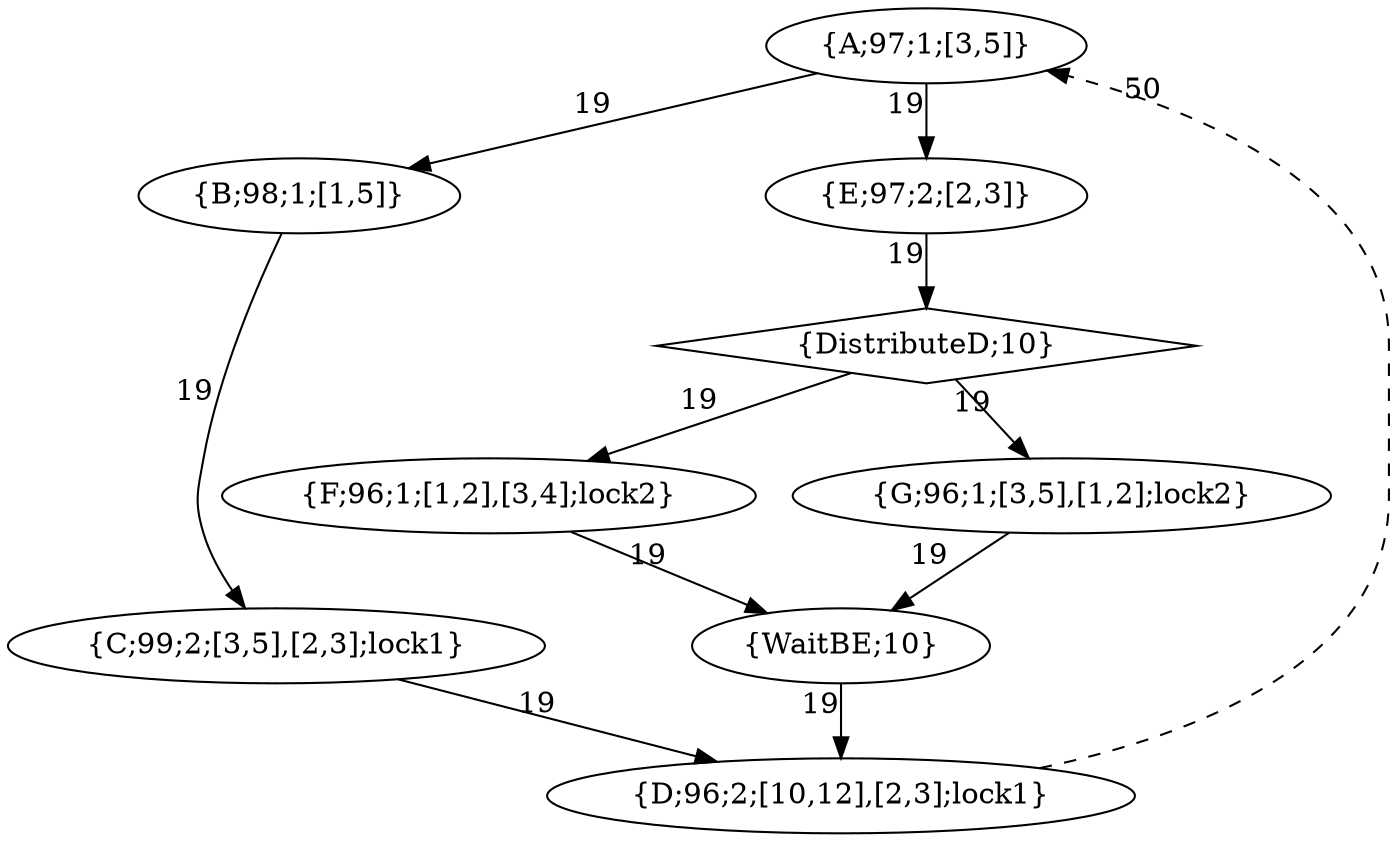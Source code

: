 digraph G {
    A [label = "{A;97;1;[3,5]}";];
    A -> B [xlabel = "19"; style = "ddd";];
    A -> E [xlabel = "19"; style = "ddd";];
    B [label = "{B;98;1;[1,5]}";];
    B -> C [xlabel = "19"; style = "ddd";];
    C [label = "{C;99;2;[3,5],[2,3];lock1}";];
    C-> D [xlabel = "19"; style = "ddd";];
    D [label = "{D;96;2;[10,12],[2,3];lock1}";];
    E [label = "{E;97;2;[2,3]}";];
    E -> Distribute [xlabel = "19"; style = "ddd";];
    Distribute -> F [xlabel = "19"; style = "ddd";];
    Distribute -> G [xlabel = "19"; style = "ddd";];
    F -> WaitFG [xlabel = "19"; style = "ddd";];
    G -> WaitFG [xlabel = "19"; style = "ddd";];
    WaitFG [label = "{WaitBE;10}";];
    WaitFG -> D [xlabel = "19"; style = "ddd";];
    Distribute [label = "{DistributeD;10}", shape = "diamond"];
    F [label = "{F;96;1;[1,2],[3,4];lock2}";];
    G [label = "{G;96;1;[3,5],[1,2];lock2}";];
    D -> A [xlabel ="50", style = "dashed"];
}